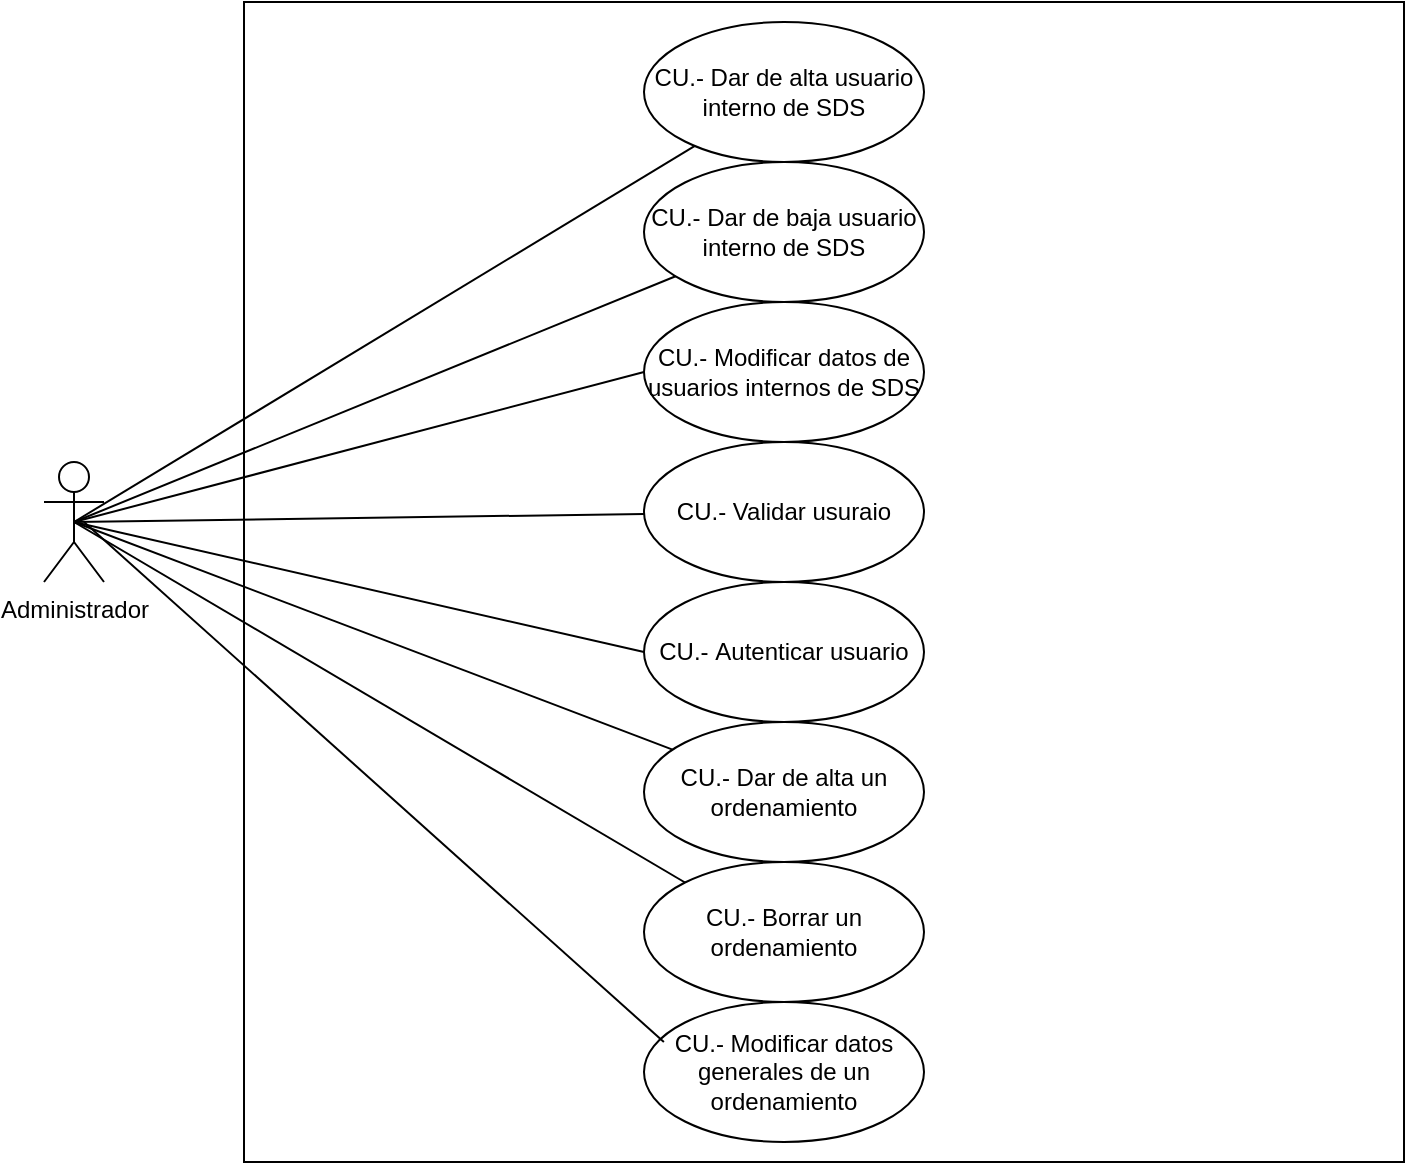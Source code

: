 <mxfile version="13.7.9" type="device"><diagram id="8l5ruT-Waz-v0lyaIR3D" name="Page-1"><mxGraphModel dx="1157" dy="689" grid="1" gridSize="10" guides="1" tooltips="1" connect="1" arrows="1" fold="1" page="1" pageScale="1" pageWidth="850" pageHeight="1100" math="0" shadow="0"><root><mxCell id="0"/><mxCell id="1" parent="0"/><mxCell id="cjFvwPaK3_xCguPq8kIW-1" value="" style="whiteSpace=wrap;html=1;aspect=fixed;" vertex="1" parent="1"><mxGeometry x="200" y="220" width="580" height="580" as="geometry"/></mxCell><mxCell id="cjFvwPaK3_xCguPq8kIW-2" value="Administrador" style="shape=umlActor;verticalLabelPosition=bottom;verticalAlign=top;html=1;" vertex="1" parent="1"><mxGeometry x="100" y="450" width="30" height="60" as="geometry"/></mxCell><mxCell id="cjFvwPaK3_xCguPq8kIW-3" value="CU.-&amp;nbsp;Dar de alta usuario interno de SDS" style="ellipse;whiteSpace=wrap;html=1;" vertex="1" parent="1"><mxGeometry x="400" y="230" width="140" height="70" as="geometry"/></mxCell><mxCell id="cjFvwPaK3_xCguPq8kIW-4" value="CU.-&amp;nbsp;Autenticar usuario" style="ellipse;whiteSpace=wrap;html=1;" vertex="1" parent="1"><mxGeometry x="400" y="510" width="140" height="70" as="geometry"/></mxCell><mxCell id="cjFvwPaK3_xCguPq8kIW-5" value="CU.-&amp;nbsp;Dar de alta un ordenamiento" style="ellipse;whiteSpace=wrap;html=1;" vertex="1" parent="1"><mxGeometry x="400" y="580" width="140" height="70" as="geometry"/></mxCell><mxCell id="cjFvwPaK3_xCguPq8kIW-6" value="CU.-&amp;nbsp;Validar usuraio" style="ellipse;whiteSpace=wrap;html=1;" vertex="1" parent="1"><mxGeometry x="400" y="440" width="140" height="70" as="geometry"/></mxCell><mxCell id="cjFvwPaK3_xCguPq8kIW-7" value="CU.-&amp;nbsp;Modificar datos de usuarios internos de SDS" style="ellipse;whiteSpace=wrap;html=1;" vertex="1" parent="1"><mxGeometry x="400" y="370" width="140" height="70" as="geometry"/></mxCell><mxCell id="cjFvwPaK3_xCguPq8kIW-8" value="CU.-&amp;nbsp;Dar de baja usuario interno de SDS" style="ellipse;whiteSpace=wrap;html=1;" vertex="1" parent="1"><mxGeometry x="400" y="300" width="140" height="70" as="geometry"/></mxCell><mxCell id="cjFvwPaK3_xCguPq8kIW-11" value="CU.- Borrar un ordenamiento" style="ellipse;whiteSpace=wrap;html=1;" vertex="1" parent="1"><mxGeometry x="400" y="650" width="140" height="70" as="geometry"/></mxCell><mxCell id="cjFvwPaK3_xCguPq8kIW-13" value="CU.-&amp;nbsp;Modificar datos generales de un ordenamiento" style="ellipse;whiteSpace=wrap;html=1;" vertex="1" parent="1"><mxGeometry x="400" y="720" width="140" height="70" as="geometry"/></mxCell><mxCell id="cjFvwPaK3_xCguPq8kIW-14" value="" style="endArrow=none;html=1;exitX=0.5;exitY=0.5;exitDx=0;exitDy=0;exitPerimeter=0;" edge="1" parent="1" source="cjFvwPaK3_xCguPq8kIW-2" target="cjFvwPaK3_xCguPq8kIW-3"><mxGeometry width="50" height="50" relative="1" as="geometry"><mxPoint x="500" y="470" as="sourcePoint"/><mxPoint x="550" y="420" as="targetPoint"/></mxGeometry></mxCell><mxCell id="cjFvwPaK3_xCguPq8kIW-15" value="" style="endArrow=none;html=1;exitX=0.5;exitY=0.5;exitDx=0;exitDy=0;exitPerimeter=0;" edge="1" parent="1" source="cjFvwPaK3_xCguPq8kIW-2" target="cjFvwPaK3_xCguPq8kIW-8"><mxGeometry width="50" height="50" relative="1" as="geometry"><mxPoint x="500" y="440" as="sourcePoint"/><mxPoint x="550" y="390" as="targetPoint"/></mxGeometry></mxCell><mxCell id="cjFvwPaK3_xCguPq8kIW-16" value="" style="endArrow=none;html=1;exitX=0.5;exitY=0.5;exitDx=0;exitDy=0;exitPerimeter=0;entryX=0;entryY=0.5;entryDx=0;entryDy=0;" edge="1" parent="1" source="cjFvwPaK3_xCguPq8kIW-2" target="cjFvwPaK3_xCguPq8kIW-7"><mxGeometry width="50" height="50" relative="1" as="geometry"><mxPoint x="500" y="440" as="sourcePoint"/><mxPoint x="550" y="390" as="targetPoint"/></mxGeometry></mxCell><mxCell id="cjFvwPaK3_xCguPq8kIW-17" value="" style="endArrow=none;html=1;exitX=0.5;exitY=0.5;exitDx=0;exitDy=0;exitPerimeter=0;" edge="1" parent="1" source="cjFvwPaK3_xCguPq8kIW-2" target="cjFvwPaK3_xCguPq8kIW-6"><mxGeometry width="50" height="50" relative="1" as="geometry"><mxPoint x="500" y="420" as="sourcePoint"/><mxPoint x="550" y="370" as="targetPoint"/></mxGeometry></mxCell><mxCell id="cjFvwPaK3_xCguPq8kIW-18" value="" style="endArrow=none;html=1;exitX=0.5;exitY=0.5;exitDx=0;exitDy=0;exitPerimeter=0;entryX=0;entryY=0.5;entryDx=0;entryDy=0;" edge="1" parent="1" source="cjFvwPaK3_xCguPq8kIW-2" target="cjFvwPaK3_xCguPq8kIW-4"><mxGeometry width="50" height="50" relative="1" as="geometry"><mxPoint x="540" y="780" as="sourcePoint"/><mxPoint x="590" y="730" as="targetPoint"/></mxGeometry></mxCell><mxCell id="cjFvwPaK3_xCguPq8kIW-19" value="" style="endArrow=none;html=1;exitX=0.5;exitY=0.5;exitDx=0;exitDy=0;exitPerimeter=0;" edge="1" parent="1" source="cjFvwPaK3_xCguPq8kIW-2" target="cjFvwPaK3_xCguPq8kIW-5"><mxGeometry width="50" height="50" relative="1" as="geometry"><mxPoint x="460" y="690" as="sourcePoint"/><mxPoint x="510" y="640" as="targetPoint"/></mxGeometry></mxCell><mxCell id="cjFvwPaK3_xCguPq8kIW-20" value="" style="endArrow=none;html=1;exitX=0.5;exitY=0.5;exitDx=0;exitDy=0;exitPerimeter=0;entryX=0;entryY=0;entryDx=0;entryDy=0;" edge="1" parent="1" source="cjFvwPaK3_xCguPq8kIW-2" target="cjFvwPaK3_xCguPq8kIW-11"><mxGeometry width="50" height="50" relative="1" as="geometry"><mxPoint x="460" y="690" as="sourcePoint"/><mxPoint x="510" y="640" as="targetPoint"/></mxGeometry></mxCell><mxCell id="cjFvwPaK3_xCguPq8kIW-21" value="" style="endArrow=none;html=1;entryX=0.071;entryY=0.286;entryDx=0;entryDy=0;entryPerimeter=0;" edge="1" parent="1" target="cjFvwPaK3_xCguPq8kIW-13"><mxGeometry width="50" height="50" relative="1" as="geometry"><mxPoint x="120" y="480" as="sourcePoint"/><mxPoint x="490" y="610" as="targetPoint"/></mxGeometry></mxCell></root></mxGraphModel></diagram></mxfile>